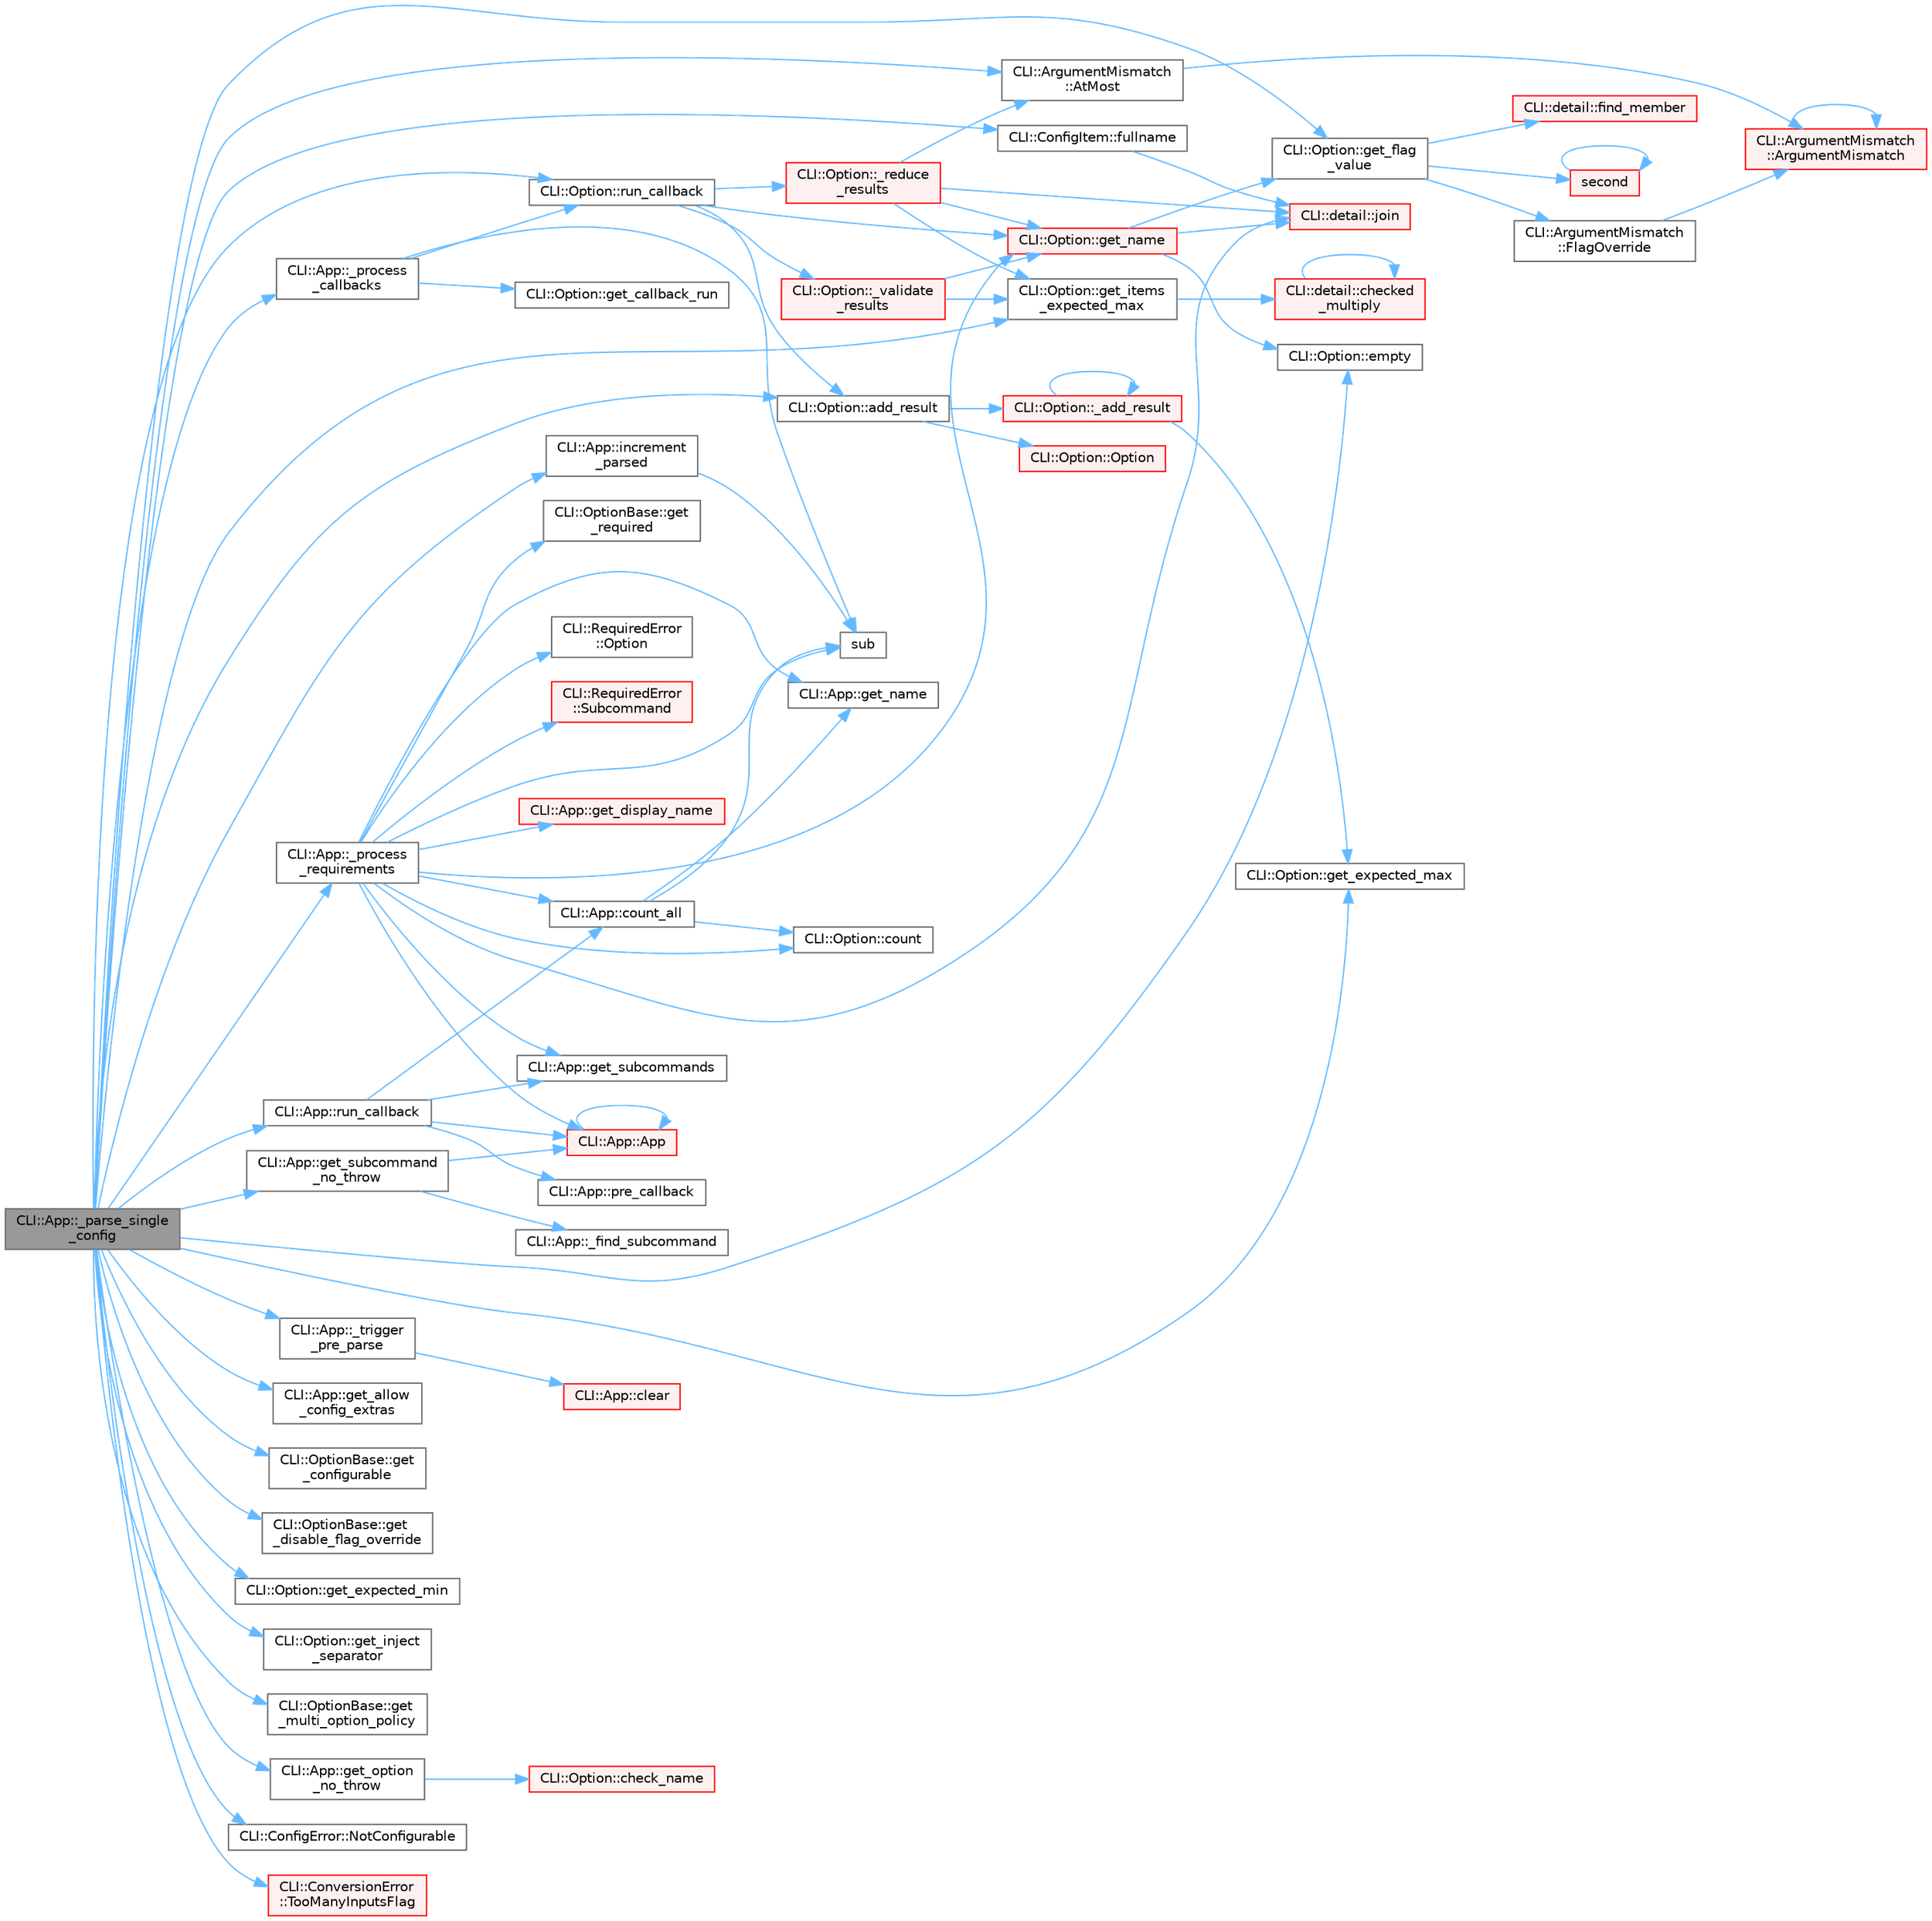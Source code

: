 digraph "CLI::App::_parse_single_config"
{
 // LATEX_PDF_SIZE
  bgcolor="transparent";
  edge [fontname=Helvetica,fontsize=10,labelfontname=Helvetica,labelfontsize=10];
  node [fontname=Helvetica,fontsize=10,shape=box,height=0.2,width=0.4];
  rankdir="LR";
  Node1 [id="Node000001",label="CLI::App::_parse_single\l_config",height=0.2,width=0.4,color="gray40", fillcolor="grey60", style="filled", fontcolor="black",tooltip="Fill in a single config option"];
  Node1 -> Node2 [id="edge1_Node000001_Node000002",color="steelblue1",style="solid",tooltip=" "];
  Node2 [id="Node000002",label="CLI::App::_process\l_callbacks",height=0.2,width=0.4,color="grey40", fillcolor="white", style="filled",URL="$class_c_l_i_1_1_app.html#ac6516089c28007d8502bb48067a60c85",tooltip="Process callbacks. Runs on all subcommands."];
  Node2 -> Node3 [id="edge2_Node000002_Node000003",color="steelblue1",style="solid",tooltip=" "];
  Node3 [id="Node000003",label="CLI::Option::get_callback_run",height=0.2,width=0.4,color="grey40", fillcolor="white", style="filled",URL="$class_c_l_i_1_1_option.html#a4c0023b0ba34fb5f230a8f09f035bd41",tooltip="See if the callback has been run already"];
  Node2 -> Node4 [id="edge3_Node000002_Node000004",color="steelblue1",style="solid",tooltip=" "];
  Node4 [id="Node000004",label="CLI::Option::run_callback",height=0.2,width=0.4,color="grey40", fillcolor="white", style="filled",URL="$class_c_l_i_1_1_option.html#a3f124f1827ca11033d591b5673fc2ac2",tooltip="Process the callback"];
  Node4 -> Node5 [id="edge4_Node000004_Node000005",color="steelblue1",style="solid",tooltip=" "];
  Node5 [id="Node000005",label="CLI::Option::_reduce\l_results",height=0.2,width=0.4,color="red", fillcolor="#FFF0F0", style="filled",URL="$class_c_l_i_1_1_option.html#aa94827437444cbd41f9d59a84c35ca40",tooltip=" "];
  Node5 -> Node10 [id="edge5_Node000005_Node000010",color="steelblue1",style="solid",tooltip=" "];
  Node10 [id="Node000010",label="CLI::ArgumentMismatch\l::AtMost",height=0.2,width=0.4,color="grey40", fillcolor="white", style="filled",URL="$class_c_l_i_1_1_argument_mismatch.html#ae13fac165ff6b4fdc588d364dbaa85bf",tooltip=" "];
  Node10 -> Node7 [id="edge6_Node000010_Node000007",color="steelblue1",style="solid",tooltip=" "];
  Node7 [id="Node000007",label="CLI::ArgumentMismatch\l::ArgumentMismatch",height=0.2,width=0.4,color="red", fillcolor="#FFF0F0", style="filled",URL="$class_c_l_i_1_1_argument_mismatch.html#a03b5d359cb07e82b2d2f0f734ffeb545",tooltip=" "];
  Node7 -> Node7 [id="edge7_Node000007_Node000007",color="steelblue1",style="solid",tooltip=" "];
  Node5 -> Node11 [id="edge8_Node000005_Node000011",color="steelblue1",style="solid",tooltip=" "];
  Node11 [id="Node000011",label="CLI::Option::get_items\l_expected_max",height=0.2,width=0.4,color="grey40", fillcolor="white", style="filled",URL="$class_c_l_i_1_1_option.html#a7bdc3555509b93cbd8d5b9b2ccb3b016",tooltip="Get the maximum number of items expected to be returned and used for the callback"];
  Node11 -> Node12 [id="edge9_Node000011_Node000012",color="steelblue1",style="solid",tooltip=" "];
  Node12 [id="Node000012",label="CLI::detail::checked\l_multiply",height=0.2,width=0.4,color="red", fillcolor="#FFF0F0", style="filled",URL="$namespace_c_l_i_1_1detail.html#a58ce723daebf6cd298565eb365d1b157",tooltip="Performs a *= b; if it doesn't cause integer overflow. Returns false otherwise."];
  Node12 -> Node12 [id="edge10_Node000012_Node000012",color="steelblue1",style="solid",tooltip=" "];
  Node5 -> Node15 [id="edge11_Node000005_Node000015",color="steelblue1",style="solid",tooltip=" "];
  Node15 [id="Node000015",label="CLI::Option::get_name",height=0.2,width=0.4,color="red", fillcolor="#FFF0F0", style="filled",URL="$class_c_l_i_1_1_option.html#a47e135d5198fd9df5b481091d2538b60",tooltip="Gets a comma separated list of names. Will include / prefer the positional name if positional is true..."];
  Node15 -> Node24 [id="edge12_Node000015_Node000024",color="steelblue1",style="solid",tooltip=" "];
  Node24 [id="Node000024",label="CLI::Option::empty",height=0.2,width=0.4,color="grey40", fillcolor="white", style="filled",URL="$class_c_l_i_1_1_option.html#ab9d324306095b7af93bc09812f5b4dec",tooltip="True if the option was not passed"];
  Node15 -> Node25 [id="edge13_Node000015_Node000025",color="steelblue1",style="solid",tooltip=" "];
  Node25 [id="Node000025",label="CLI::Option::get_flag\l_value",height=0.2,width=0.4,color="grey40", fillcolor="white", style="filled",URL="$class_c_l_i_1_1_option.html#aa006173c1a09b0ed01bff4b305b042ca",tooltip=" "];
  Node25 -> Node17 [id="edge14_Node000025_Node000017",color="steelblue1",style="solid",tooltip=" "];
  Node17 [id="Node000017",label="CLI::detail::find_member",height=0.2,width=0.4,color="red", fillcolor="#FFF0F0", style="filled",URL="$namespace_c_l_i_1_1detail.html#ac94be0722dce2c7ff522ebc3fb80e33d",tooltip="Check if a string is a member of a list of strings and optionally ignore case or ignore underscores"];
  Node25 -> Node26 [id="edge15_Node000025_Node000026",color="steelblue1",style="solid",tooltip=" "];
  Node26 [id="Node000026",label="CLI::ArgumentMismatch\l::FlagOverride",height=0.2,width=0.4,color="grey40", fillcolor="white", style="filled",URL="$class_c_l_i_1_1_argument_mismatch.html#af40fccb119664c7c5025bba76fb2d7e2",tooltip=" "];
  Node26 -> Node7 [id="edge16_Node000026_Node000007",color="steelblue1",style="solid",tooltip=" "];
  Node25 -> Node27 [id="edge17_Node000025_Node000027",color="steelblue1",style="solid",tooltip=" "];
  Node27 [id="Node000027",label="second",height=0.2,width=0.4,color="red", fillcolor="#FFF0F0", style="filled",URL="$second___n_o_n_e_8f.html#ae9f971a8b343bd2fcb85c3b16da97f10",tooltip="SECOND returns nothing"];
  Node27 -> Node27 [id="edge18_Node000027_Node000027",color="steelblue1",style="solid",tooltip=" "];
  Node15 -> Node31 [id="edge19_Node000015_Node000031",color="steelblue1",style="solid",tooltip=" "];
  Node31 [id="Node000031",label="CLI::detail::join",height=0.2,width=0.4,color="red", fillcolor="#FFF0F0", style="filled",URL="$namespace_c_l_i_1_1detail.html#ab351f13ec104e2cba19ec6baf4a552f6",tooltip="Simple function to join a string"];
  Node5 -> Node31 [id="edge20_Node000005_Node000031",color="steelblue1",style="solid",tooltip=" "];
  Node4 -> Node33 [id="edge21_Node000004_Node000033",color="steelblue1",style="solid",tooltip=" "];
  Node33 [id="Node000033",label="CLI::Option::_validate\l_results",height=0.2,width=0.4,color="red", fillcolor="#FFF0F0", style="filled",URL="$class_c_l_i_1_1_option.html#a7f80e1e545c91f8babef62cf52221d0d",tooltip="Run the results through the Validators"];
  Node33 -> Node11 [id="edge22_Node000033_Node000011",color="steelblue1",style="solid",tooltip=" "];
  Node33 -> Node15 [id="edge23_Node000033_Node000015",color="steelblue1",style="solid",tooltip=" "];
  Node4 -> Node36 [id="edge24_Node000004_Node000036",color="steelblue1",style="solid",tooltip=" "];
  Node36 [id="Node000036",label="CLI::Option::add_result",height=0.2,width=0.4,color="grey40", fillcolor="white", style="filled",URL="$class_c_l_i_1_1_option.html#ae2f3035c86ed75260c3871a653f5e013",tooltip="Puts a result at the end"];
  Node36 -> Node37 [id="edge25_Node000036_Node000037",color="steelblue1",style="solid",tooltip=" "];
  Node37 [id="Node000037",label="CLI::Option::_add_result",height=0.2,width=0.4,color="red", fillcolor="#FFF0F0", style="filled",URL="$class_c_l_i_1_1_option.html#a2a5f4081506d6e1c937a8fc7346edfa4",tooltip="Add a single result to the result set, taking into account delimiters"];
  Node37 -> Node37 [id="edge26_Node000037_Node000037",color="steelblue1",style="solid",tooltip=" "];
  Node37 -> Node38 [id="edge27_Node000037_Node000038",color="steelblue1",style="solid",tooltip=" "];
  Node38 [id="Node000038",label="CLI::Option::get_expected_max",height=0.2,width=0.4,color="grey40", fillcolor="white", style="filled",URL="$class_c_l_i_1_1_option.html#abc2f07af59e6a602ea6295486360f349",tooltip="The max number of times the option expects to be included"];
  Node36 -> Node48 [id="edge28_Node000036_Node000048",color="steelblue1",style="solid",tooltip=" "];
  Node48 [id="Node000048",label="CLI::Option::Option",height=0.2,width=0.4,color="red", fillcolor="#FFF0F0", style="filled",URL="$class_c_l_i_1_1_option.html#a577e99d3ea33598b4dc3605f544d14fc",tooltip="Making an option by hand is not defined, it must be made by the App class"];
  Node4 -> Node15 [id="edge29_Node000004_Node000015",color="steelblue1",style="solid",tooltip=" "];
  Node2 -> Node93 [id="edge30_Node000002_Node000093",color="steelblue1",style="solid",tooltip=" "];
  Node93 [id="Node000093",label="sub",height=0.2,width=0.4,color="grey40", fillcolor="white", style="filled",URL="$svd__common_8h.html#abbcc1b1ba3de417b2c556b7a2f6d54f6",tooltip=" "];
  Node1 -> Node94 [id="edge31_Node000001_Node000094",color="steelblue1",style="solid",tooltip=" "];
  Node94 [id="Node000094",label="CLI::App::_process\l_requirements",height=0.2,width=0.4,color="grey40", fillcolor="white", style="filled",URL="$class_c_l_i_1_1_app.html#a3840d250a48a79d944900932f697a026",tooltip="Verify required options and cross requirements. Subcommands too (only if selected)."];
  Node94 -> Node95 [id="edge32_Node000094_Node000095",color="steelblue1",style="solid",tooltip=" "];
  Node95 [id="Node000095",label="CLI::App::App",height=0.2,width=0.4,color="red", fillcolor="#FFF0F0", style="filled",URL="$class_c_l_i_1_1_app.html#a8f5ebc36dcdff351cce50e3d3b89974f",tooltip="Special private constructor for subcommand"];
  Node95 -> Node95 [id="edge33_Node000095_Node000095",color="steelblue1",style="solid",tooltip=" "];
  Node94 -> Node115 [id="edge34_Node000094_Node000115",color="steelblue1",style="solid",tooltip=" "];
  Node115 [id="Node000115",label="CLI::Option::count",height=0.2,width=0.4,color="grey40", fillcolor="white", style="filled",URL="$class_c_l_i_1_1_option.html#a80fde04b01db5b894001fb9c0c86be88",tooltip="Count the total number of times an option was passed"];
  Node94 -> Node116 [id="edge35_Node000094_Node000116",color="steelblue1",style="solid",tooltip=" "];
  Node116 [id="Node000116",label="CLI::App::count_all",height=0.2,width=0.4,color="grey40", fillcolor="white", style="filled",URL="$class_c_l_i_1_1_app.html#a3bb4dd36c5381cd168ab76ee8551c92e",tooltip=" "];
  Node116 -> Node115 [id="edge36_Node000116_Node000115",color="steelblue1",style="solid",tooltip=" "];
  Node116 -> Node117 [id="edge37_Node000116_Node000117",color="steelblue1",style="solid",tooltip=" "];
  Node117 [id="Node000117",label="CLI::App::get_name",height=0.2,width=0.4,color="grey40", fillcolor="white", style="filled",URL="$class_c_l_i_1_1_app.html#af49a4f4b6c019a65a10b3c1bd830a1f8",tooltip="Get the name of the current app"];
  Node116 -> Node93 [id="edge38_Node000116_Node000093",color="steelblue1",style="solid",tooltip=" "];
  Node94 -> Node118 [id="edge39_Node000094_Node000118",color="steelblue1",style="solid",tooltip=" "];
  Node118 [id="Node000118",label="CLI::App::get_display_name",height=0.2,width=0.4,color="red", fillcolor="#FFF0F0", style="filled",URL="$class_c_l_i_1_1_app.html#a736e63f491740246feb71216802ed4df",tooltip="Get a display name for an app"];
  Node94 -> Node117 [id="edge40_Node000094_Node000117",color="steelblue1",style="solid",tooltip=" "];
  Node94 -> Node15 [id="edge41_Node000094_Node000015",color="steelblue1",style="solid",tooltip=" "];
  Node94 -> Node120 [id="edge42_Node000094_Node000120",color="steelblue1",style="solid",tooltip=" "];
  Node120 [id="Node000120",label="CLI::OptionBase::get\l_required",height=0.2,width=0.4,color="grey40", fillcolor="white", style="filled",URL="$class_c_l_i_1_1_option_base.html#a4a2814630a3bb90e590787ce42d328c0",tooltip="True if this is a required option"];
  Node94 -> Node121 [id="edge43_Node000094_Node000121",color="steelblue1",style="solid",tooltip=" "];
  Node121 [id="Node000121",label="CLI::App::get_subcommands",height=0.2,width=0.4,color="grey40", fillcolor="white", style="filled",URL="$class_c_l_i_1_1_app.html#acf060646654eaf47a4cf608f5e4d03b1",tooltip=" "];
  Node94 -> Node31 [id="edge44_Node000094_Node000031",color="steelblue1",style="solid",tooltip=" "];
  Node94 -> Node122 [id="edge45_Node000094_Node000122",color="steelblue1",style="solid",tooltip=" "];
  Node122 [id="Node000122",label="CLI::RequiredError\l::Option",height=0.2,width=0.4,color="grey40", fillcolor="white", style="filled",URL="$class_c_l_i_1_1_required_error.html#a1283b251494d088d860a89bc2a8bce7f",tooltip=" "];
  Node94 -> Node93 [id="edge46_Node000094_Node000093",color="steelblue1",style="solid",tooltip=" "];
  Node94 -> Node123 [id="edge47_Node000094_Node000123",color="steelblue1",style="solid",tooltip=" "];
  Node123 [id="Node000123",label="CLI::RequiredError\l::Subcommand",height=0.2,width=0.4,color="red", fillcolor="#FFF0F0", style="filled",URL="$class_c_l_i_1_1_required_error.html#af31b1d4286ced90b386783e13f8421b2",tooltip=" "];
  Node1 -> Node125 [id="edge48_Node000001_Node000125",color="steelblue1",style="solid",tooltip=" "];
  Node125 [id="Node000125",label="CLI::App::_trigger\l_pre_parse",height=0.2,width=0.4,color="grey40", fillcolor="white", style="filled",URL="$class_c_l_i_1_1_app.html#a57077112a33519d62d231789443f2651",tooltip="Trigger the pre_parse callback if needed"];
  Node125 -> Node126 [id="edge49_Node000125_Node000126",color="steelblue1",style="solid",tooltip=" "];
  Node126 [id="Node000126",label="CLI::App::clear",height=0.2,width=0.4,color="red", fillcolor="#FFF0F0", style="filled",URL="$class_c_l_i_1_1_app.html#a7bb470114825ed4b4cdc1421e967f02d",tooltip="Reset the parsed data"];
  Node1 -> Node36 [id="edge50_Node000001_Node000036",color="steelblue1",style="solid",tooltip=" "];
  Node1 -> Node10 [id="edge51_Node000001_Node000010",color="steelblue1",style="solid",tooltip=" "];
  Node1 -> Node24 [id="edge52_Node000001_Node000024",color="steelblue1",style="solid",tooltip=" "];
  Node1 -> Node128 [id="edge53_Node000001_Node000128",color="steelblue1",style="solid",tooltip=" "];
  Node128 [id="Node000128",label="CLI::ConfigItem::fullname",height=0.2,width=0.4,color="grey40", fillcolor="white", style="filled",URL="$struct_c_l_i_1_1_config_item.html#ac829bf741affddf7e7a292d8f9cc4dab",tooltip="The list of parents and name joined by \".\""];
  Node128 -> Node31 [id="edge54_Node000128_Node000031",color="steelblue1",style="solid",tooltip=" "];
  Node1 -> Node129 [id="edge55_Node000001_Node000129",color="steelblue1",style="solid",tooltip=" "];
  Node129 [id="Node000129",label="CLI::App::get_allow\l_config_extras",height=0.2,width=0.4,color="grey40", fillcolor="white", style="filled",URL="$class_c_l_i_1_1_app.html#ad07e5cd44e37fa6adc36bde110ab963a",tooltip="Get the status of allow extras"];
  Node1 -> Node130 [id="edge56_Node000001_Node000130",color="steelblue1",style="solid",tooltip=" "];
  Node130 [id="Node000130",label="CLI::OptionBase::get\l_configurable",height=0.2,width=0.4,color="grey40", fillcolor="white", style="filled",URL="$class_c_l_i_1_1_option_base.html#a794bf202a485c85be3337a1989b210f5",tooltip="The status of configurable"];
  Node1 -> Node131 [id="edge57_Node000001_Node000131",color="steelblue1",style="solid",tooltip=" "];
  Node131 [id="Node000131",label="CLI::OptionBase::get\l_disable_flag_override",height=0.2,width=0.4,color="grey40", fillcolor="white", style="filled",URL="$class_c_l_i_1_1_option_base.html#ae86ec9b363f987e6ee429c758964e314",tooltip="The status of configurable"];
  Node1 -> Node38 [id="edge58_Node000001_Node000038",color="steelblue1",style="solid",tooltip=" "];
  Node1 -> Node132 [id="edge59_Node000001_Node000132",color="steelblue1",style="solid",tooltip=" "];
  Node132 [id="Node000132",label="CLI::Option::get_expected_min",height=0.2,width=0.4,color="grey40", fillcolor="white", style="filled",URL="$class_c_l_i_1_1_option.html#aba45c2317a24bbecd46778a0ed8a1951",tooltip="The number of times the option expects to be included"];
  Node1 -> Node25 [id="edge60_Node000001_Node000025",color="steelblue1",style="solid",tooltip=" "];
  Node1 -> Node133 [id="edge61_Node000001_Node000133",color="steelblue1",style="solid",tooltip=" "];
  Node133 [id="Node000133",label="CLI::Option::get_inject\l_separator",height=0.2,width=0.4,color="grey40", fillcolor="white", style="filled",URL="$class_c_l_i_1_1_option.html#a88a9148534376eb78670c21c4fa71784",tooltip="Return the inject_separator flag"];
  Node1 -> Node11 [id="edge62_Node000001_Node000011",color="steelblue1",style="solid",tooltip=" "];
  Node1 -> Node134 [id="edge63_Node000001_Node000134",color="steelblue1",style="solid",tooltip=" "];
  Node134 [id="Node000134",label="CLI::OptionBase::get\l_multi_option_policy",height=0.2,width=0.4,color="grey40", fillcolor="white", style="filled",URL="$class_c_l_i_1_1_option_base.html#a7005856406c1e8ca05ad3aa7f9226cda",tooltip="The status of the multi option policy"];
  Node1 -> Node100 [id="edge64_Node000001_Node000100",color="steelblue1",style="solid",tooltip=" "];
  Node100 [id="Node000100",label="CLI::App::get_option\l_no_throw",height=0.2,width=0.4,color="grey40", fillcolor="white", style="filled",URL="$class_c_l_i_1_1_app.html#a029d50d6fdfde25e7f3e94ef2e525ccc",tooltip="Get an option by name (noexcept non-const version)"];
  Node100 -> Node101 [id="edge65_Node000100_Node000101",color="steelblue1",style="solid",tooltip=" "];
  Node101 [id="Node000101",label="CLI::Option::check_name",height=0.2,width=0.4,color="red", fillcolor="#FFF0F0", style="filled",URL="$class_c_l_i_1_1_option.html#a1f9eda27ddb1b2d520e29724d550f6a0",tooltip="Check a name. Requires \"-\" or \"--\" for short / long, supports positional name"];
  Node1 -> Node135 [id="edge66_Node000001_Node000135",color="steelblue1",style="solid",tooltip=" "];
  Node135 [id="Node000135",label="CLI::App::get_subcommand\l_no_throw",height=0.2,width=0.4,color="grey40", fillcolor="white", style="filled",URL="$class_c_l_i_1_1_app.html#a82646dab94512252952125c694568f97",tooltip=" "];
  Node135 -> Node136 [id="edge67_Node000135_Node000136",color="steelblue1",style="solid",tooltip=" "];
  Node136 [id="Node000136",label="CLI::App::_find_subcommand",height=0.2,width=0.4,color="grey40", fillcolor="white", style="filled",URL="$class_c_l_i_1_1_app.html#aeda475fb3f6725f7fde889fd4c77c942",tooltip=" "];
  Node135 -> Node95 [id="edge68_Node000135_Node000095",color="steelblue1",style="solid",tooltip=" "];
  Node1 -> Node137 [id="edge69_Node000001_Node000137",color="steelblue1",style="solid",tooltip=" "];
  Node137 [id="Node000137",label="CLI::App::increment\l_parsed",height=0.2,width=0.4,color="grey40", fillcolor="white", style="filled",URL="$class_c_l_i_1_1_app.html#a4fc023a136ef5d295fc551748422a364",tooltip="Internal function to recursively increment the parsed counter on the current app as well unnamed subc..."];
  Node137 -> Node93 [id="edge70_Node000137_Node000093",color="steelblue1",style="solid",tooltip=" "];
  Node1 -> Node138 [id="edge71_Node000001_Node000138",color="steelblue1",style="solid",tooltip=" "];
  Node138 [id="Node000138",label="CLI::ConfigError::NotConfigurable",height=0.2,width=0.4,color="grey40", fillcolor="white", style="filled",URL="$class_c_l_i_1_1_config_error.html#a909ce236b2deb557277721a8cb8bcbcc",tooltip=" "];
  Node1 -> Node139 [id="edge72_Node000001_Node000139",color="steelblue1",style="solid",tooltip=" "];
  Node139 [id="Node000139",label="CLI::App::run_callback",height=0.2,width=0.4,color="grey40", fillcolor="white", style="filled",URL="$class_c_l_i_1_1_app.html#a69fd5aeae3dc62e9774094cc46dd92b7",tooltip="Internal function to run (App) callback, bottom up"];
  Node139 -> Node95 [id="edge73_Node000139_Node000095",color="steelblue1",style="solid",tooltip=" "];
  Node139 -> Node116 [id="edge74_Node000139_Node000116",color="steelblue1",style="solid",tooltip=" "];
  Node139 -> Node121 [id="edge75_Node000139_Node000121",color="steelblue1",style="solid",tooltip=" "];
  Node139 -> Node140 [id="edge76_Node000139_Node000140",color="steelblue1",style="solid",tooltip=" "];
  Node140 [id="Node000140",label="CLI::App::pre_callback",height=0.2,width=0.4,color="grey40", fillcolor="white", style="filled",URL="$class_c_l_i_1_1_app.html#a5d74be8e210e779874584a3336aaf506",tooltip=" "];
  Node1 -> Node4 [id="edge77_Node000001_Node000004",color="steelblue1",style="solid",tooltip=" "];
  Node1 -> Node141 [id="edge78_Node000001_Node000141",color="steelblue1",style="solid",tooltip=" "];
  Node141 [id="Node000141",label="CLI::ConversionError\l::TooManyInputsFlag",height=0.2,width=0.4,color="red", fillcolor="#FFF0F0", style="filled",URL="$class_c_l_i_1_1_conversion_error.html#afcf6df5e47b430c4083465a07f2ba037",tooltip=" "];
}

